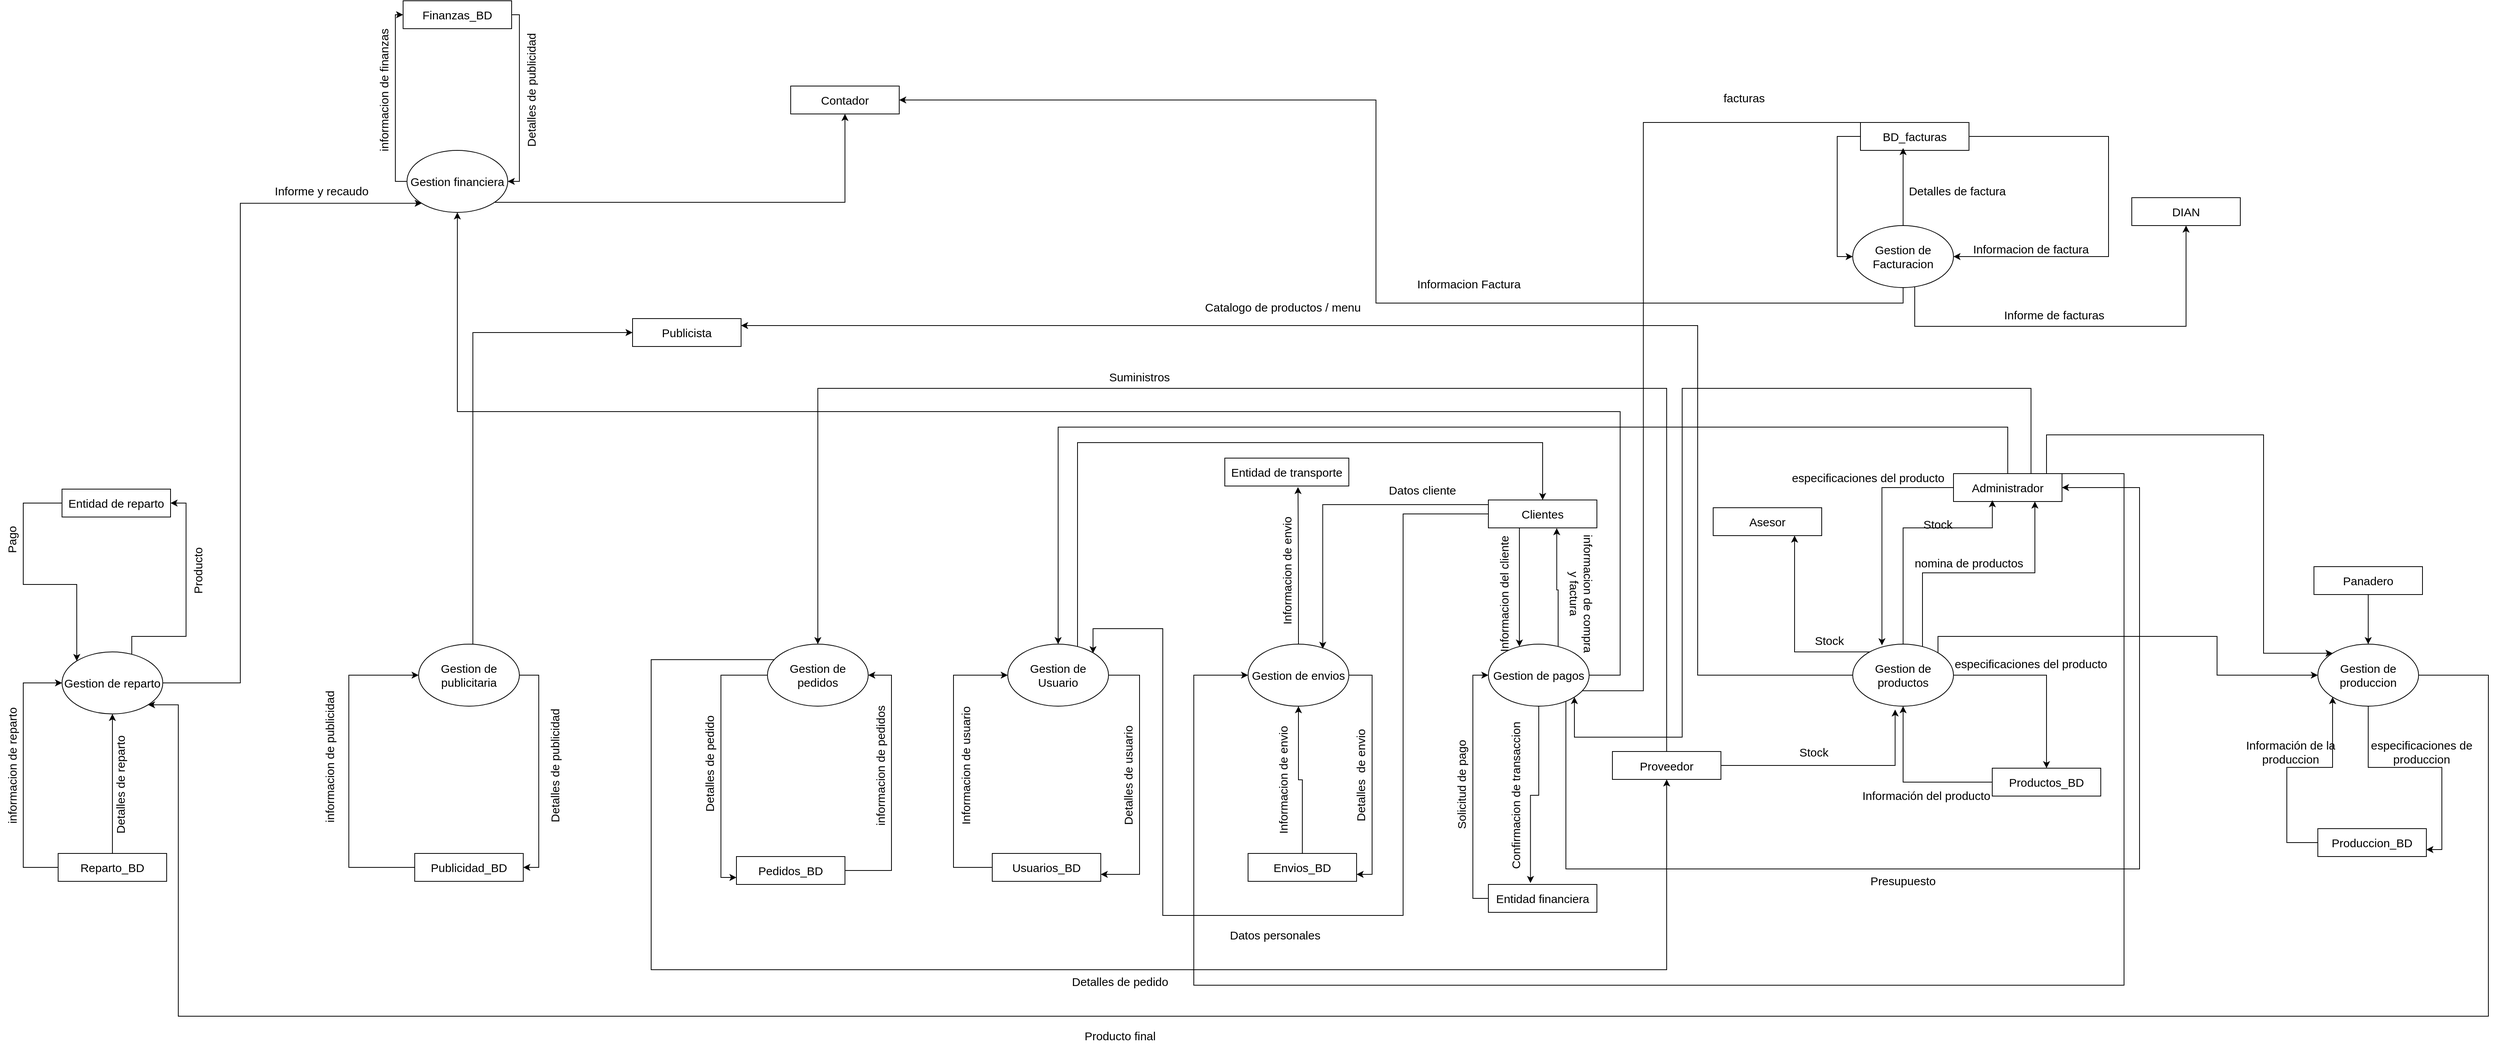 <mxfile version="24.4.1" type="google">
  <diagram name="Página-1" id="GqNG8bvRpleNjWUEFH2j">
    <mxGraphModel grid="1" page="1" gridSize="10" guides="1" tooltips="1" connect="1" arrows="1" fold="1" pageScale="1" pageWidth="1169" pageHeight="827" math="0" shadow="0">
      <root>
        <mxCell id="0" />
        <mxCell id="1" parent="0" />
        <mxCell id="BBpbx7ZApMWa9MbP1vqW-102" style="edgeStyle=orthogonalEdgeStyle;rounded=0;orthogonalLoop=1;jettySize=auto;html=1;entryX=1;entryY=0.5;entryDx=0;entryDy=0;" edge="1" parent="1" source="_Z6yG3H8bu0QkZxEXquu-4" target="BBpbx7ZApMWa9MbP1vqW-78">
          <mxGeometry relative="1" as="geometry">
            <Array as="points">
              <mxPoint x="985" y="-180" />
              <mxPoint x="305" y="-180" />
              <mxPoint x="305" y="-442" />
            </Array>
          </mxGeometry>
        </mxCell>
        <mxCell id="BBpbx7ZApMWa9MbP1vqW-118" style="edgeStyle=orthogonalEdgeStyle;rounded=0;orthogonalLoop=1;jettySize=auto;html=1;entryX=0.5;entryY=1;entryDx=0;entryDy=0;" edge="1" parent="1" source="_Z6yG3H8bu0QkZxEXquu-4" target="BBpbx7ZApMWa9MbP1vqW-117">
          <mxGeometry relative="1" as="geometry">
            <Array as="points">
              <mxPoint x="1000" y="-150" />
              <mxPoint x="1350" y="-150" />
            </Array>
          </mxGeometry>
        </mxCell>
        <mxCell id="_Z6yG3H8bu0QkZxEXquu-4" value="&lt;font style=&quot;font-size: 15px;&quot;&gt;Gestion de Facturacion&lt;/font&gt;" style="ellipse;whiteSpace=wrap;html=1;" vertex="1" parent="1">
          <mxGeometry x="920" y="-280" width="130" height="80" as="geometry" />
        </mxCell>
        <mxCell id="BBpbx7ZApMWa9MbP1vqW-58" style="edgeStyle=orthogonalEdgeStyle;rounded=0;orthogonalLoop=1;jettySize=auto;html=1;entryX=1;entryY=0.75;entryDx=0;entryDy=0;" edge="1" parent="1" source="_Z6yG3H8bu0QkZxEXquu-5" target="BBpbx7ZApMWa9MbP1vqW-55">
          <mxGeometry relative="1" as="geometry">
            <Array as="points">
              <mxPoint x="300" y="300" />
              <mxPoint x="300" y="557" />
            </Array>
          </mxGeometry>
        </mxCell>
        <mxCell id="_Z6yG3H8bu0QkZxEXquu-5" value="Gestion de envios" style="ellipse;whiteSpace=wrap;html=1;fontSize=15;" vertex="1" parent="1">
          <mxGeometry x="140" y="260" width="130" height="80" as="geometry" />
        </mxCell>
        <mxCell id="BBpbx7ZApMWa9MbP1vqW-33" style="edgeStyle=orthogonalEdgeStyle;rounded=0;orthogonalLoop=1;jettySize=auto;html=1;entryX=0.5;entryY=0;entryDx=0;entryDy=0;" edge="1" parent="1">
          <mxGeometry relative="1" as="geometry">
            <mxPoint x="569.92" y="320.077" as="sourcePoint" />
            <mxPoint x="989.92" y="-393" as="targetPoint" />
            <Array as="points">
              <mxPoint x="649.92" y="320" />
              <mxPoint x="649.92" y="-413" />
              <mxPoint x="989.92" y="-413" />
            </Array>
          </mxGeometry>
        </mxCell>
        <mxCell id="BBpbx7ZApMWa9MbP1vqW-104" style="edgeStyle=orthogonalEdgeStyle;rounded=0;orthogonalLoop=1;jettySize=auto;html=1;entryX=0.5;entryY=1;entryDx=0;entryDy=0;" edge="1" parent="1" source="_Z6yG3H8bu0QkZxEXquu-8" target="BBpbx7ZApMWa9MbP1vqW-92">
          <mxGeometry relative="1" as="geometry">
            <Array as="points">
              <mxPoint x="620" y="300" />
              <mxPoint x="620" y="-40" />
              <mxPoint x="-880" y="-40" />
            </Array>
          </mxGeometry>
        </mxCell>
        <mxCell id="BBpbx7ZApMWa9MbP1vqW-122" style="edgeStyle=orthogonalEdgeStyle;rounded=0;orthogonalLoop=1;jettySize=auto;html=1;entryX=1;entryY=0.5;entryDx=0;entryDy=0;" edge="1" parent="1" source="_Z6yG3H8bu0QkZxEXquu-8" target="BBpbx7ZApMWa9MbP1vqW-5">
          <mxGeometry relative="1" as="geometry">
            <Array as="points">
              <mxPoint x="550" y="550" />
              <mxPoint x="1290" y="550" />
              <mxPoint x="1290" y="58" />
            </Array>
          </mxGeometry>
        </mxCell>
        <mxCell id="_Z6yG3H8bu0QkZxEXquu-8" value="&lt;font style=&quot;font-size: 15px;&quot;&gt;Gestion de pagos&lt;/font&gt;" style="ellipse;whiteSpace=wrap;html=1;" vertex="1" parent="1">
          <mxGeometry x="450" y="260" width="130" height="80" as="geometry" />
        </mxCell>
        <mxCell id="_Z6yG3H8bu0QkZxEXquu-14" style="edgeStyle=orthogonalEdgeStyle;rounded=0;orthogonalLoop=1;jettySize=auto;html=1;entryX=0.5;entryY=0;entryDx=0;entryDy=0;" edge="1" parent="1" source="_Z6yG3H8bu0QkZxEXquu-9" target="_Z6yG3H8bu0QkZxEXquu-10">
          <mxGeometry relative="1" as="geometry" />
        </mxCell>
        <mxCell id="BBpbx7ZApMWa9MbP1vqW-9" style="edgeStyle=orthogonalEdgeStyle;rounded=0;orthogonalLoop=1;jettySize=auto;html=1;entryX=0.75;entryY=1;entryDx=0;entryDy=0;" edge="1" parent="1" source="_Z6yG3H8bu0QkZxEXquu-9" target="BBpbx7ZApMWa9MbP1vqW-5">
          <mxGeometry relative="1" as="geometry">
            <Array as="points">
              <mxPoint x="1010" y="168" />
              <mxPoint x="1155" y="168" />
            </Array>
          </mxGeometry>
        </mxCell>
        <mxCell id="BBpbx7ZApMWa9MbP1vqW-17" style="edgeStyle=orthogonalEdgeStyle;rounded=0;orthogonalLoop=1;jettySize=auto;html=1;entryX=0.75;entryY=1;entryDx=0;entryDy=0;" edge="1" parent="1" source="_Z6yG3H8bu0QkZxEXquu-9" target="BBpbx7ZApMWa9MbP1vqW-14">
          <mxGeometry relative="1" as="geometry">
            <Array as="points">
              <mxPoint x="845" y="270" />
            </Array>
          </mxGeometry>
        </mxCell>
        <mxCell id="w3J02CNL7F8KHMIrJ1Rq-1" style="edgeStyle=orthogonalEdgeStyle;rounded=0;orthogonalLoop=1;jettySize=auto;html=1;entryX=0;entryY=0.5;entryDx=0;entryDy=0;" edge="1" parent="1" source="_Z6yG3H8bu0QkZxEXquu-9" target="189UmQm9ztwE7G4q-_N8-1">
          <mxGeometry relative="1" as="geometry">
            <Array as="points">
              <mxPoint x="1030" y="250" />
              <mxPoint x="1390" y="250" />
              <mxPoint x="1390" y="300" />
            </Array>
          </mxGeometry>
        </mxCell>
        <mxCell id="d-bLAa3cScy55k4GUEog-5" style="edgeStyle=orthogonalEdgeStyle;rounded=0;orthogonalLoop=1;jettySize=auto;html=1;entryX=1;entryY=0.25;entryDx=0;entryDy=0;" edge="1" parent="1" source="_Z6yG3H8bu0QkZxEXquu-9" target="BBpbx7ZApMWa9MbP1vqW-88">
          <mxGeometry relative="1" as="geometry">
            <Array as="points">
              <mxPoint x="720" y="300" />
              <mxPoint x="720" y="-151" />
            </Array>
          </mxGeometry>
        </mxCell>
        <mxCell id="_Z6yG3H8bu0QkZxEXquu-9" value="&lt;font style=&quot;font-size: 15px;&quot;&gt;Gestion de productos&lt;/font&gt;" style="ellipse;whiteSpace=wrap;html=1;" vertex="1" parent="1">
          <mxGeometry x="920" y="260" width="130" height="80" as="geometry" />
        </mxCell>
        <mxCell id="BBpbx7ZApMWa9MbP1vqW-1" style="edgeStyle=orthogonalEdgeStyle;rounded=0;orthogonalLoop=1;jettySize=auto;html=1;entryX=0.5;entryY=1;entryDx=0;entryDy=0;" edge="1" parent="1" source="_Z6yG3H8bu0QkZxEXquu-10" target="_Z6yG3H8bu0QkZxEXquu-9">
          <mxGeometry relative="1" as="geometry" />
        </mxCell>
        <mxCell id="_Z6yG3H8bu0QkZxEXquu-10" value="&lt;font style=&quot;font-size: 15px;&quot;&gt;Productos_BD&lt;/font&gt;" style="rounded=0;whiteSpace=wrap;html=1;" vertex="1" parent="1">
          <mxGeometry x="1100" y="420" width="140" height="36" as="geometry" />
        </mxCell>
        <mxCell id="_Z6yG3H8bu0QkZxEXquu-12" value="&lt;font style=&quot;font-size: 15px;&quot;&gt;Información del producto&lt;/font&gt;" style="text;html=1;align=center;verticalAlign=middle;whiteSpace=wrap;rounded=0;" vertex="1" parent="1">
          <mxGeometry x="930" y="440" width="170" height="30" as="geometry" />
        </mxCell>
        <mxCell id="BBpbx7ZApMWa9MbP1vqW-3" value="&lt;font style=&quot;font-size: 15px;&quot;&gt;especificaciones del producto&lt;/font&gt;" style="text;html=1;align=center;verticalAlign=middle;whiteSpace=wrap;rounded=0;" vertex="1" parent="1">
          <mxGeometry x="1050" y="270" width="200" height="30" as="geometry" />
        </mxCell>
        <mxCell id="d-bLAa3cScy55k4GUEog-1" style="edgeStyle=orthogonalEdgeStyle;rounded=0;orthogonalLoop=1;jettySize=auto;html=1;entryX=0;entryY=0.5;entryDx=0;entryDy=0;" edge="1" parent="1" source="BBpbx7ZApMWa9MbP1vqW-5" target="_Z6yG3H8bu0QkZxEXquu-5">
          <mxGeometry relative="1" as="geometry">
            <Array as="points">
              <mxPoint x="1270" y="40" />
              <mxPoint x="1270" y="700" />
              <mxPoint x="70" y="700" />
              <mxPoint x="70" y="300" />
            </Array>
          </mxGeometry>
        </mxCell>
        <mxCell id="d-bLAa3cScy55k4GUEog-7" style="edgeStyle=orthogonalEdgeStyle;rounded=0;orthogonalLoop=1;jettySize=auto;html=1;" edge="1" parent="1" source="BBpbx7ZApMWa9MbP1vqW-5" target="BBpbx7ZApMWa9MbP1vqW-60">
          <mxGeometry relative="1" as="geometry">
            <Array as="points">
              <mxPoint x="1120" y="-20" />
              <mxPoint x="-105" y="-20" />
            </Array>
          </mxGeometry>
        </mxCell>
        <mxCell id="d-bLAa3cScy55k4GUEog-8" style="edgeStyle=orthogonalEdgeStyle;rounded=0;orthogonalLoop=1;jettySize=auto;html=1;entryX=1;entryY=1;entryDx=0;entryDy=0;" edge="1" parent="1" source="BBpbx7ZApMWa9MbP1vqW-5" target="_Z6yG3H8bu0QkZxEXquu-8">
          <mxGeometry relative="1" as="geometry">
            <Array as="points">
              <mxPoint x="1150" y="-70" />
              <mxPoint x="700" y="-70" />
              <mxPoint x="700" y="380" />
              <mxPoint x="561" y="380" />
            </Array>
          </mxGeometry>
        </mxCell>
        <mxCell id="d-bLAa3cScy55k4GUEog-11" style="edgeStyle=orthogonalEdgeStyle;rounded=0;orthogonalLoop=1;jettySize=auto;html=1;entryX=0;entryY=0;entryDx=0;entryDy=0;" edge="1" parent="1" source="BBpbx7ZApMWa9MbP1vqW-5" target="189UmQm9ztwE7G4q-_N8-1">
          <mxGeometry relative="1" as="geometry">
            <Array as="points">
              <mxPoint x="1170" y="-10" />
              <mxPoint x="1450" y="-10" />
              <mxPoint x="1450" y="272" />
            </Array>
          </mxGeometry>
        </mxCell>
        <mxCell id="BBpbx7ZApMWa9MbP1vqW-5" value="&lt;font style=&quot;font-size: 15px;&quot;&gt;Administrador&lt;/font&gt;" style="rounded=0;whiteSpace=wrap;html=1;" vertex="1" parent="1">
          <mxGeometry x="1050" y="40" width="140" height="36" as="geometry" />
        </mxCell>
        <mxCell id="BBpbx7ZApMWa9MbP1vqW-8" style="edgeStyle=orthogonalEdgeStyle;rounded=0;orthogonalLoop=1;jettySize=auto;html=1;entryX=0.358;entryY=0.954;entryDx=0;entryDy=0;entryPerimeter=0;" edge="1" parent="1" source="_Z6yG3H8bu0QkZxEXquu-9" target="BBpbx7ZApMWa9MbP1vqW-5">
          <mxGeometry relative="1" as="geometry">
            <Array as="points">
              <mxPoint x="985" y="110" />
              <mxPoint x="1100" y="110" />
            </Array>
          </mxGeometry>
        </mxCell>
        <mxCell id="BBpbx7ZApMWa9MbP1vqW-10" style="edgeStyle=orthogonalEdgeStyle;rounded=0;orthogonalLoop=1;jettySize=auto;html=1;entryX=0.29;entryY=0.018;entryDx=0;entryDy=0;entryPerimeter=0;" edge="1" parent="1" source="BBpbx7ZApMWa9MbP1vqW-5" target="_Z6yG3H8bu0QkZxEXquu-9">
          <mxGeometry relative="1" as="geometry">
            <Array as="points">
              <mxPoint x="958" y="58" />
            </Array>
          </mxGeometry>
        </mxCell>
        <mxCell id="BBpbx7ZApMWa9MbP1vqW-11" value="&lt;font style=&quot;font-size: 15px;&quot;&gt;especificaciones del producto&lt;/font&gt;" style="text;html=1;align=center;verticalAlign=middle;whiteSpace=wrap;rounded=0;" vertex="1" parent="1">
          <mxGeometry x="840" y="30" width="200" height="30" as="geometry" />
        </mxCell>
        <mxCell id="BBpbx7ZApMWa9MbP1vqW-12" value="&lt;font style=&quot;font-size: 15px;&quot;&gt;nomina de productos&lt;/font&gt;" style="text;html=1;align=center;verticalAlign=middle;whiteSpace=wrap;rounded=0;" vertex="1" parent="1">
          <mxGeometry x="990" y="140" width="160" height="30" as="geometry" />
        </mxCell>
        <mxCell id="BBpbx7ZApMWa9MbP1vqW-13" value="&lt;font style=&quot;font-size: 15px;&quot;&gt;Stock&lt;/font&gt;" style="text;html=1;align=center;verticalAlign=middle;whiteSpace=wrap;rounded=0;" vertex="1" parent="1">
          <mxGeometry x="1000" y="90" width="60" height="30" as="geometry" />
        </mxCell>
        <mxCell id="BBpbx7ZApMWa9MbP1vqW-14" value="&lt;font style=&quot;font-size: 15px;&quot;&gt;Asesor&lt;/font&gt;" style="rounded=0;whiteSpace=wrap;html=1;" vertex="1" parent="1">
          <mxGeometry x="740" y="84" width="140" height="36" as="geometry" />
        </mxCell>
        <mxCell id="BBpbx7ZApMWa9MbP1vqW-18" value="&lt;font style=&quot;font-size: 15px;&quot;&gt;Datos cliente&lt;/font&gt;" style="text;html=1;align=center;verticalAlign=middle;whiteSpace=wrap;rounded=0;" vertex="1" parent="1">
          <mxGeometry x="300" y="46" width="130" height="30" as="geometry" />
        </mxCell>
        <mxCell id="BBpbx7ZApMWa9MbP1vqW-19" value="&lt;font style=&quot;font-size: 15px;&quot;&gt;Stock&lt;/font&gt;" style="text;html=1;align=center;verticalAlign=middle;whiteSpace=wrap;rounded=0;" vertex="1" parent="1">
          <mxGeometry x="860" y="240" width="60" height="30" as="geometry" />
        </mxCell>
        <mxCell id="BBpbx7ZApMWa9MbP1vqW-22" style="edgeStyle=orthogonalEdgeStyle;rounded=0;orthogonalLoop=1;jettySize=auto;html=1;" edge="1" parent="1" source="BBpbx7ZApMWa9MbP1vqW-21" target="_Z6yG3H8bu0QkZxEXquu-8">
          <mxGeometry relative="1" as="geometry">
            <Array as="points">
              <mxPoint x="490" y="190" />
              <mxPoint x="490" y="190" />
            </Array>
          </mxGeometry>
        </mxCell>
        <mxCell id="BBpbx7ZApMWa9MbP1vqW-68" style="edgeStyle=orthogonalEdgeStyle;rounded=0;orthogonalLoop=1;jettySize=auto;html=1;entryX=1;entryY=0;entryDx=0;entryDy=0;" edge="1" parent="1" source="BBpbx7ZApMWa9MbP1vqW-21" target="BBpbx7ZApMWa9MbP1vqW-60">
          <mxGeometry relative="1" as="geometry">
            <Array as="points">
              <mxPoint x="340" y="92" />
              <mxPoint x="340" y="610" />
              <mxPoint x="30" y="610" />
              <mxPoint x="30" y="240" />
              <mxPoint x="-60" y="240" />
            </Array>
          </mxGeometry>
        </mxCell>
        <mxCell id="BBpbx7ZApMWa9MbP1vqW-21" value="&lt;font style=&quot;font-size: 15px;&quot;&gt;Clientes&lt;/font&gt;" style="rounded=0;whiteSpace=wrap;html=1;" vertex="1" parent="1">
          <mxGeometry x="450" y="74" width="140" height="36" as="geometry" />
        </mxCell>
        <mxCell id="BBpbx7ZApMWa9MbP1vqW-23" style="edgeStyle=orthogonalEdgeStyle;rounded=0;orthogonalLoop=1;jettySize=auto;html=1;entryX=0.63;entryY=1.011;entryDx=0;entryDy=0;entryPerimeter=0;" edge="1" parent="1" source="_Z6yG3H8bu0QkZxEXquu-8" target="BBpbx7ZApMWa9MbP1vqW-21">
          <mxGeometry relative="1" as="geometry">
            <Array as="points">
              <mxPoint x="540" y="190" />
              <mxPoint x="538" y="190" />
            </Array>
          </mxGeometry>
        </mxCell>
        <mxCell id="BBpbx7ZApMWa9MbP1vqW-24" value="&lt;font style=&quot;font-size: 15px;&quot;&gt;Informacion del cliente&lt;/font&gt;" style="text;html=1;align=center;verticalAlign=middle;whiteSpace=wrap;rounded=0;rotation=-90;" vertex="1" parent="1">
          <mxGeometry x="390" y="180" width="160" height="30" as="geometry" />
        </mxCell>
        <mxCell id="BBpbx7ZApMWa9MbP1vqW-26" value="&lt;font style=&quot;font-size: 15px;&quot;&gt;informacion de compra y factura&lt;/font&gt;" style="text;html=1;align=center;verticalAlign=middle;whiteSpace=wrap;rounded=0;rotation=90;" vertex="1" parent="1">
          <mxGeometry x="490" y="180" width="160" height="30" as="geometry" />
        </mxCell>
        <mxCell id="BBpbx7ZApMWa9MbP1vqW-31" style="edgeStyle=orthogonalEdgeStyle;rounded=0;orthogonalLoop=1;jettySize=auto;html=1;entryX=1;entryY=0.5;entryDx=0;entryDy=0;" edge="1" parent="1" source="BBpbx7ZApMWa9MbP1vqW-28" target="_Z6yG3H8bu0QkZxEXquu-4">
          <mxGeometry relative="1" as="geometry">
            <Array as="points">
              <mxPoint x="1250" y="-395" />
              <mxPoint x="1250" y="-240" />
            </Array>
          </mxGeometry>
        </mxCell>
        <mxCell id="BBpbx7ZApMWa9MbP1vqW-34" style="edgeStyle=orthogonalEdgeStyle;rounded=0;orthogonalLoop=1;jettySize=auto;html=1;entryX=0;entryY=0.5;entryDx=0;entryDy=0;" edge="1" parent="1" source="BBpbx7ZApMWa9MbP1vqW-28" target="_Z6yG3H8bu0QkZxEXquu-4">
          <mxGeometry relative="1" as="geometry">
            <Array as="points">
              <mxPoint x="900" y="-395" />
              <mxPoint x="900" y="-240" />
            </Array>
          </mxGeometry>
        </mxCell>
        <mxCell id="BBpbx7ZApMWa9MbP1vqW-28" value="&lt;font style=&quot;font-size: 15px;&quot;&gt;BD_facturas&lt;/font&gt;" style="rounded=0;whiteSpace=wrap;html=1;" vertex="1" parent="1">
          <mxGeometry x="930" y="-413" width="140" height="36" as="geometry" />
        </mxCell>
        <mxCell id="BBpbx7ZApMWa9MbP1vqW-29" style="edgeStyle=orthogonalEdgeStyle;rounded=0;orthogonalLoop=1;jettySize=auto;html=1;entryX=0.393;entryY=0.917;entryDx=0;entryDy=0;entryPerimeter=0;" edge="1" parent="1" source="_Z6yG3H8bu0QkZxEXquu-4" target="BBpbx7ZApMWa9MbP1vqW-28">
          <mxGeometry relative="1" as="geometry" />
        </mxCell>
        <mxCell id="BBpbx7ZApMWa9MbP1vqW-35" value="&lt;font style=&quot;font-size: 15px;&quot;&gt;Informacion de factura&lt;/font&gt;" style="text;html=1;align=center;verticalAlign=middle;whiteSpace=wrap;rounded=0;" vertex="1" parent="1">
          <mxGeometry x="1060" y="-265" width="180" height="30" as="geometry" />
        </mxCell>
        <mxCell id="BBpbx7ZApMWa9MbP1vqW-38" value="&lt;font style=&quot;font-size: 15px;&quot;&gt;facturas&lt;/font&gt;" style="text;html=1;align=center;verticalAlign=middle;whiteSpace=wrap;rounded=0;" vertex="1" parent="1">
          <mxGeometry x="750" y="-460" width="60" height="30" as="geometry" />
        </mxCell>
        <mxCell id="BBpbx7ZApMWa9MbP1vqW-39" value="Detalles de factura" style="text;html=1;align=center;verticalAlign=middle;whiteSpace=wrap;rounded=0;fontSize=15;" vertex="1" parent="1">
          <mxGeometry x="990" y="-340" width="130" height="30" as="geometry" />
        </mxCell>
        <mxCell id="BBpbx7ZApMWa9MbP1vqW-42" style="edgeStyle=orthogonalEdgeStyle;rounded=0;orthogonalLoop=1;jettySize=auto;html=1;entryX=0.741;entryY=0.075;entryDx=0;entryDy=0;entryPerimeter=0;" edge="1" parent="1" source="BBpbx7ZApMWa9MbP1vqW-21" target="_Z6yG3H8bu0QkZxEXquu-5">
          <mxGeometry relative="1" as="geometry">
            <Array as="points">
              <mxPoint x="236" y="80" />
            </Array>
          </mxGeometry>
        </mxCell>
        <mxCell id="sTW-Xxcg04yCGwp3h1hg-3" style="edgeStyle=orthogonalEdgeStyle;rounded=0;orthogonalLoop=1;jettySize=auto;html=1;entryX=0.5;entryY=0;entryDx=0;entryDy=0;" edge="1" parent="1" source="BBpbx7ZApMWa9MbP1vqW-43" target="BBpbx7ZApMWa9MbP1vqW-70">
          <mxGeometry relative="1" as="geometry">
            <Array as="points">
              <mxPoint x="680" y="-70" />
              <mxPoint x="-415" y="-70" />
            </Array>
          </mxGeometry>
        </mxCell>
        <mxCell id="BBpbx7ZApMWa9MbP1vqW-43" value="&lt;font style=&quot;font-size: 15px;&quot;&gt;Proveedor&lt;/font&gt;" style="rounded=0;whiteSpace=wrap;html=1;" vertex="1" parent="1">
          <mxGeometry x="610" y="398.5" width="140" height="36" as="geometry" />
        </mxCell>
        <mxCell id="BBpbx7ZApMWa9MbP1vqW-132" style="edgeStyle=orthogonalEdgeStyle;rounded=0;orthogonalLoop=1;jettySize=auto;html=1;entryX=0;entryY=0;entryDx=0;entryDy=0;" edge="1" parent="1" source="BBpbx7ZApMWa9MbP1vqW-44" target="BBpbx7ZApMWa9MbP1vqW-125">
          <mxGeometry relative="1" as="geometry">
            <Array as="points">
              <mxPoint x="-1440" y="78" />
              <mxPoint x="-1440" y="183" />
              <mxPoint x="-1371" y="183" />
            </Array>
          </mxGeometry>
        </mxCell>
        <mxCell id="BBpbx7ZApMWa9MbP1vqW-44" value="&lt;font style=&quot;font-size: 15px;&quot;&gt;Entidad de reparto&lt;/font&gt;" style="rounded=0;whiteSpace=wrap;html=1;" vertex="1" parent="1">
          <mxGeometry x="-1390" y="60" width="140" height="36" as="geometry" />
        </mxCell>
        <mxCell id="BBpbx7ZApMWa9MbP1vqW-46" value="&lt;font style=&quot;font-size: 15px;&quot;&gt;Entidad de transporte&lt;/font&gt;" style="rounded=0;whiteSpace=wrap;html=1;" vertex="1" parent="1">
          <mxGeometry x="110" y="20" width="160" height="36" as="geometry" />
        </mxCell>
        <mxCell id="BBpbx7ZApMWa9MbP1vqW-49" style="edgeStyle=orthogonalEdgeStyle;rounded=0;orthogonalLoop=1;jettySize=auto;html=1;entryX=0.59;entryY=1.036;entryDx=0;entryDy=0;entryPerimeter=0;" edge="1" parent="1" source="_Z6yG3H8bu0QkZxEXquu-5" target="BBpbx7ZApMWa9MbP1vqW-46">
          <mxGeometry relative="1" as="geometry" />
        </mxCell>
        <mxCell id="BBpbx7ZApMWa9MbP1vqW-50" value="&lt;font style=&quot;font-size: 15px;&quot;&gt;Informacion de envio&lt;/font&gt;" style="text;html=1;align=center;verticalAlign=middle;whiteSpace=wrap;rounded=0;rotation=-90;" vertex="1" parent="1">
          <mxGeometry x="95" y="150" width="190" height="30" as="geometry" />
        </mxCell>
        <mxCell id="BBpbx7ZApMWa9MbP1vqW-53" style="edgeStyle=orthogonalEdgeStyle;rounded=0;orthogonalLoop=1;jettySize=auto;html=1;entryX=0.421;entryY=1.054;entryDx=0;entryDy=0;entryPerimeter=0;" edge="1" parent="1" source="BBpbx7ZApMWa9MbP1vqW-43" target="_Z6yG3H8bu0QkZxEXquu-9">
          <mxGeometry relative="1" as="geometry" />
        </mxCell>
        <mxCell id="BBpbx7ZApMWa9MbP1vqW-54" value="&lt;font style=&quot;font-size: 15px;&quot;&gt;Stock&lt;/font&gt;" style="text;html=1;align=center;verticalAlign=middle;whiteSpace=wrap;rounded=0;" vertex="1" parent="1">
          <mxGeometry x="840" y="383.5" width="60" height="30" as="geometry" />
        </mxCell>
        <mxCell id="BBpbx7ZApMWa9MbP1vqW-56" style="edgeStyle=orthogonalEdgeStyle;rounded=0;orthogonalLoop=1;jettySize=auto;html=1;entryX=0.5;entryY=1;entryDx=0;entryDy=0;" edge="1" parent="1" source="BBpbx7ZApMWa9MbP1vqW-55" target="_Z6yG3H8bu0QkZxEXquu-5">
          <mxGeometry relative="1" as="geometry" />
        </mxCell>
        <mxCell id="BBpbx7ZApMWa9MbP1vqW-55" value="&lt;font style=&quot;font-size: 15px;&quot;&gt;Envios_BD&lt;/font&gt;" style="rounded=0;whiteSpace=wrap;html=1;" vertex="1" parent="1">
          <mxGeometry x="140" y="530" width="140" height="36" as="geometry" />
        </mxCell>
        <mxCell id="BBpbx7ZApMWa9MbP1vqW-57" value="&lt;font style=&quot;font-size: 15px;&quot;&gt;Informacion de envio&lt;/font&gt;" style="text;html=1;align=center;verticalAlign=middle;whiteSpace=wrap;rounded=0;rotation=-90;" vertex="1" parent="1">
          <mxGeometry x="90" y="420" width="190" height="30" as="geometry" />
        </mxCell>
        <mxCell id="BBpbx7ZApMWa9MbP1vqW-59" value="&lt;font style=&quot;font-size: 15px;&quot;&gt;Detalles&amp;nbsp; de envio&lt;/font&gt;" style="text;html=1;align=center;verticalAlign=middle;whiteSpace=wrap;rounded=0;rotation=-90;" vertex="1" parent="1">
          <mxGeometry x="190" y="414" width="190" height="30" as="geometry" />
        </mxCell>
        <mxCell id="BBpbx7ZApMWa9MbP1vqW-62" style="edgeStyle=orthogonalEdgeStyle;rounded=0;orthogonalLoop=1;jettySize=auto;html=1;entryX=0.5;entryY=0;entryDx=0;entryDy=0;" edge="1" parent="1" source="BBpbx7ZApMWa9MbP1vqW-60" target="BBpbx7ZApMWa9MbP1vqW-21">
          <mxGeometry relative="1" as="geometry">
            <Array as="points">
              <mxPoint x="-80" />
              <mxPoint x="520" />
            </Array>
          </mxGeometry>
        </mxCell>
        <mxCell id="BBpbx7ZApMWa9MbP1vqW-64" style="edgeStyle=orthogonalEdgeStyle;rounded=0;orthogonalLoop=1;jettySize=auto;html=1;entryX=1;entryY=0.75;entryDx=0;entryDy=0;" edge="1" parent="1" source="BBpbx7ZApMWa9MbP1vqW-60" target="BBpbx7ZApMWa9MbP1vqW-63">
          <mxGeometry relative="1" as="geometry">
            <Array as="points">
              <mxPoint y="300" />
              <mxPoint y="557" />
            </Array>
          </mxGeometry>
        </mxCell>
        <mxCell id="BBpbx7ZApMWa9MbP1vqW-60" value="Gestion de Usuario" style="ellipse;whiteSpace=wrap;html=1;fontSize=15;" vertex="1" parent="1">
          <mxGeometry x="-170" y="260" width="130" height="80" as="geometry" />
        </mxCell>
        <mxCell id="BBpbx7ZApMWa9MbP1vqW-65" style="edgeStyle=orthogonalEdgeStyle;rounded=0;orthogonalLoop=1;jettySize=auto;html=1;entryX=0;entryY=0.5;entryDx=0;entryDy=0;" edge="1" parent="1" source="BBpbx7ZApMWa9MbP1vqW-63" target="BBpbx7ZApMWa9MbP1vqW-60">
          <mxGeometry relative="1" as="geometry">
            <Array as="points">
              <mxPoint x="-240" y="548" />
              <mxPoint x="-240" y="300" />
            </Array>
          </mxGeometry>
        </mxCell>
        <mxCell id="BBpbx7ZApMWa9MbP1vqW-63" value="&lt;font style=&quot;font-size: 15px;&quot;&gt;Usuarios_BD&lt;/font&gt;" style="rounded=0;whiteSpace=wrap;html=1;" vertex="1" parent="1">
          <mxGeometry x="-190" y="530" width="140" height="36" as="geometry" />
        </mxCell>
        <mxCell id="BBpbx7ZApMWa9MbP1vqW-66" value="&lt;span style=&quot;font-size: 15px;&quot;&gt;Detalles de usuario&lt;/span&gt;" style="text;html=1;align=center;verticalAlign=middle;whiteSpace=wrap;rounded=0;rotation=-90;" vertex="1" parent="1">
          <mxGeometry x="-110" y="414" width="190" height="30" as="geometry" />
        </mxCell>
        <mxCell id="BBpbx7ZApMWa9MbP1vqW-67" value="&lt;span style=&quot;font-size: 15px;&quot;&gt;Informacion de usuario&lt;/span&gt;" style="text;html=1;align=center;verticalAlign=middle;whiteSpace=wrap;rounded=0;rotation=-90;" vertex="1" parent="1">
          <mxGeometry x="-320" y="401.5" width="190" height="30" as="geometry" />
        </mxCell>
        <mxCell id="BBpbx7ZApMWa9MbP1vqW-69" value="&lt;font style=&quot;font-size: 15px;&quot;&gt;Datos personales&lt;/font&gt;" style="text;html=1;align=center;verticalAlign=middle;whiteSpace=wrap;rounded=0;" vertex="1" parent="1">
          <mxGeometry x="110" y="620" width="130" height="30" as="geometry" />
        </mxCell>
        <mxCell id="BBpbx7ZApMWa9MbP1vqW-75" style="edgeStyle=orthogonalEdgeStyle;rounded=0;orthogonalLoop=1;jettySize=auto;html=1;entryX=0;entryY=0.75;entryDx=0;entryDy=0;" edge="1" parent="1" source="BBpbx7ZApMWa9MbP1vqW-70" target="BBpbx7ZApMWa9MbP1vqW-71">
          <mxGeometry relative="1" as="geometry">
            <Array as="points">
              <mxPoint x="-540" y="300" />
              <mxPoint x="-540" y="561" />
            </Array>
          </mxGeometry>
        </mxCell>
        <mxCell id="sTW-Xxcg04yCGwp3h1hg-1" style="edgeStyle=orthogonalEdgeStyle;rounded=0;orthogonalLoop=1;jettySize=auto;html=1;entryX=0.5;entryY=1;entryDx=0;entryDy=0;" edge="1" parent="1" source="BBpbx7ZApMWa9MbP1vqW-70" target="BBpbx7ZApMWa9MbP1vqW-43">
          <mxGeometry relative="1" as="geometry">
            <Array as="points">
              <mxPoint x="-630" y="280" />
              <mxPoint x="-630" y="680" />
              <mxPoint x="680" y="680" />
            </Array>
          </mxGeometry>
        </mxCell>
        <mxCell id="BBpbx7ZApMWa9MbP1vqW-70" value="Gestion de pedidos" style="ellipse;whiteSpace=wrap;html=1;fontSize=15;" vertex="1" parent="1">
          <mxGeometry x="-480" y="260" width="130" height="80" as="geometry" />
        </mxCell>
        <mxCell id="BBpbx7ZApMWa9MbP1vqW-73" style="edgeStyle=orthogonalEdgeStyle;rounded=0;orthogonalLoop=1;jettySize=auto;html=1;entryX=1;entryY=0.5;entryDx=0;entryDy=0;" edge="1" parent="1" source="BBpbx7ZApMWa9MbP1vqW-71" target="BBpbx7ZApMWa9MbP1vqW-70">
          <mxGeometry relative="1" as="geometry">
            <Array as="points">
              <mxPoint x="-320" y="552" />
              <mxPoint x="-320" y="300" />
            </Array>
          </mxGeometry>
        </mxCell>
        <mxCell id="BBpbx7ZApMWa9MbP1vqW-71" value="&lt;font style=&quot;font-size: 15px;&quot;&gt;Pedidos_BD&lt;/font&gt;" style="rounded=0;whiteSpace=wrap;html=1;" vertex="1" parent="1">
          <mxGeometry x="-520" y="534" width="140" height="36" as="geometry" />
        </mxCell>
        <mxCell id="BBpbx7ZApMWa9MbP1vqW-76" value="&lt;span style=&quot;font-size: 15px;&quot;&gt;Detalles de pedido&lt;/span&gt;" style="text;html=1;align=center;verticalAlign=middle;whiteSpace=wrap;rounded=0;rotation=-90;" vertex="1" parent="1">
          <mxGeometry x="-650" y="399" width="190" height="30" as="geometry" />
        </mxCell>
        <mxCell id="BBpbx7ZApMWa9MbP1vqW-77" value="&lt;span style=&quot;font-size: 15px;&quot;&gt;informacion de pedidos&lt;/span&gt;" style="text;html=1;align=center;verticalAlign=middle;whiteSpace=wrap;rounded=0;rotation=-90;" vertex="1" parent="1">
          <mxGeometry x="-430" y="401.5" width="190" height="30" as="geometry" />
        </mxCell>
        <mxCell id="BBpbx7ZApMWa9MbP1vqW-78" value="&lt;font style=&quot;font-size: 15px;&quot;&gt;Contador&lt;/font&gt;" style="rounded=0;whiteSpace=wrap;html=1;" vertex="1" parent="1">
          <mxGeometry x="-450" y="-460" width="140" height="36" as="geometry" />
        </mxCell>
        <mxCell id="BBpbx7ZApMWa9MbP1vqW-80" value="&lt;font style=&quot;font-size: 15px;&quot;&gt;Detalles de pedido&lt;/font&gt;" style="text;html=1;align=center;verticalAlign=middle;whiteSpace=wrap;rounded=0;" vertex="1" parent="1">
          <mxGeometry x="-90" y="680" width="130" height="30" as="geometry" />
        </mxCell>
        <mxCell id="BBpbx7ZApMWa9MbP1vqW-85" style="edgeStyle=orthogonalEdgeStyle;rounded=0;orthogonalLoop=1;jettySize=auto;html=1;entryX=1;entryY=0.5;entryDx=0;entryDy=0;" edge="1" parent="1" source="BBpbx7ZApMWa9MbP1vqW-81" target="BBpbx7ZApMWa9MbP1vqW-82">
          <mxGeometry relative="1" as="geometry">
            <Array as="points">
              <mxPoint x="-775" y="300" />
              <mxPoint x="-775" y="548" />
            </Array>
          </mxGeometry>
        </mxCell>
        <mxCell id="d-bLAa3cScy55k4GUEog-6" style="edgeStyle=orthogonalEdgeStyle;rounded=0;orthogonalLoop=1;jettySize=auto;html=1;entryX=0;entryY=0.5;entryDx=0;entryDy=0;" edge="1" parent="1" source="BBpbx7ZApMWa9MbP1vqW-81" target="BBpbx7ZApMWa9MbP1vqW-88">
          <mxGeometry relative="1" as="geometry">
            <Array as="points">
              <mxPoint x="-860" y="-142" />
            </Array>
          </mxGeometry>
        </mxCell>
        <mxCell id="BBpbx7ZApMWa9MbP1vqW-81" value="Gestion de publicitaria" style="ellipse;whiteSpace=wrap;html=1;fontSize=15;" vertex="1" parent="1">
          <mxGeometry x="-930" y="260" width="130" height="80" as="geometry" />
        </mxCell>
        <mxCell id="BBpbx7ZApMWa9MbP1vqW-83" style="edgeStyle=orthogonalEdgeStyle;rounded=0;orthogonalLoop=1;jettySize=auto;html=1;entryX=0;entryY=0.5;entryDx=0;entryDy=0;" edge="1" parent="1" source="BBpbx7ZApMWa9MbP1vqW-82" target="BBpbx7ZApMWa9MbP1vqW-81">
          <mxGeometry relative="1" as="geometry">
            <Array as="points">
              <mxPoint x="-1020" y="548" />
              <mxPoint x="-1020" y="300" />
            </Array>
          </mxGeometry>
        </mxCell>
        <mxCell id="BBpbx7ZApMWa9MbP1vqW-82" value="&lt;span style=&quot;font-size: 15px;&quot;&gt;Publicidad_BD&lt;/span&gt;" style="rounded=0;whiteSpace=wrap;html=1;" vertex="1" parent="1">
          <mxGeometry x="-935" y="530" width="140" height="36" as="geometry" />
        </mxCell>
        <mxCell id="BBpbx7ZApMWa9MbP1vqW-86" value="&lt;span style=&quot;font-size: 15px;&quot;&gt;Detalles de publicidad&lt;/span&gt;" style="text;html=1;align=center;verticalAlign=middle;whiteSpace=wrap;rounded=0;rotation=-90;" vertex="1" parent="1">
          <mxGeometry x="-850" y="401.5" width="190" height="30" as="geometry" />
        </mxCell>
        <mxCell id="BBpbx7ZApMWa9MbP1vqW-87" value="&lt;span style=&quot;font-size: 15px;&quot;&gt;informacion de publicidad&lt;/span&gt;" style="text;html=1;align=center;verticalAlign=middle;whiteSpace=wrap;rounded=0;rotation=-90;" vertex="1" parent="1">
          <mxGeometry x="-1140" y="390" width="190" height="30" as="geometry" />
        </mxCell>
        <mxCell id="BBpbx7ZApMWa9MbP1vqW-88" value="&lt;font style=&quot;font-size: 15px;&quot;&gt;Publicista&lt;/font&gt;" style="rounded=0;whiteSpace=wrap;html=1;" vertex="1" parent="1">
          <mxGeometry x="-654" y="-160" width="140" height="36" as="geometry" />
        </mxCell>
        <mxCell id="BBpbx7ZApMWa9MbP1vqW-91" value="&lt;font style=&quot;font-size: 15px;&quot;&gt;Catalogo de productos / menu&lt;/font&gt;" style="text;html=1;align=center;verticalAlign=middle;whiteSpace=wrap;rounded=0;" vertex="1" parent="1">
          <mxGeometry x="80" y="-190" width="210" height="30" as="geometry" />
        </mxCell>
        <mxCell id="BBpbx7ZApMWa9MbP1vqW-94" style="edgeStyle=orthogonalEdgeStyle;rounded=0;orthogonalLoop=1;jettySize=auto;html=1;entryX=0;entryY=0.5;entryDx=0;entryDy=0;" edge="1" parent="1" source="BBpbx7ZApMWa9MbP1vqW-92" target="BBpbx7ZApMWa9MbP1vqW-93">
          <mxGeometry relative="1" as="geometry">
            <Array as="points">
              <mxPoint x="-960" y="-337" />
              <mxPoint x="-960" y="-552" />
            </Array>
          </mxGeometry>
        </mxCell>
        <mxCell id="BBpbx7ZApMWa9MbP1vqW-105" style="edgeStyle=orthogonalEdgeStyle;rounded=0;orthogonalLoop=1;jettySize=auto;html=1;entryX=0.5;entryY=1;entryDx=0;entryDy=0;" edge="1" parent="1" source="BBpbx7ZApMWa9MbP1vqW-92" target="BBpbx7ZApMWa9MbP1vqW-78">
          <mxGeometry relative="1" as="geometry">
            <Array as="points">
              <mxPoint x="-380" y="-310" />
            </Array>
          </mxGeometry>
        </mxCell>
        <mxCell id="BBpbx7ZApMWa9MbP1vqW-92" value="Gestion financiera" style="ellipse;whiteSpace=wrap;html=1;fontSize=15;" vertex="1" parent="1">
          <mxGeometry x="-945" y="-377" width="130" height="80" as="geometry" />
        </mxCell>
        <mxCell id="BBpbx7ZApMWa9MbP1vqW-95" style="edgeStyle=orthogonalEdgeStyle;rounded=0;orthogonalLoop=1;jettySize=auto;html=1;entryX=1;entryY=0.5;entryDx=0;entryDy=0;" edge="1" parent="1" source="BBpbx7ZApMWa9MbP1vqW-93" target="BBpbx7ZApMWa9MbP1vqW-92">
          <mxGeometry relative="1" as="geometry">
            <Array as="points">
              <mxPoint x="-800" y="-552" />
              <mxPoint x="-800" y="-337" />
            </Array>
          </mxGeometry>
        </mxCell>
        <mxCell id="BBpbx7ZApMWa9MbP1vqW-93" value="&lt;span style=&quot;font-size: 15px;&quot;&gt;Finanzas_BD&lt;/span&gt;" style="rounded=0;whiteSpace=wrap;html=1;" vertex="1" parent="1">
          <mxGeometry x="-950" y="-570" width="140" height="36" as="geometry" />
        </mxCell>
        <mxCell id="BBpbx7ZApMWa9MbP1vqW-96" value="&lt;span style=&quot;font-size: 15px;&quot;&gt;informacion de finanzas&lt;/span&gt;" style="text;html=1;align=center;verticalAlign=middle;whiteSpace=wrap;rounded=0;rotation=-90;" vertex="1" parent="1">
          <mxGeometry x="-1070" y="-470" width="190" height="30" as="geometry" />
        </mxCell>
        <mxCell id="BBpbx7ZApMWa9MbP1vqW-97" value="&lt;span style=&quot;font-size: 15px;&quot;&gt;Detalles de publicidad&lt;/span&gt;" style="text;html=1;align=center;verticalAlign=middle;whiteSpace=wrap;rounded=0;rotation=-90;" vertex="1" parent="1">
          <mxGeometry x="-880" y="-470" width="190" height="30" as="geometry" />
        </mxCell>
        <mxCell id="BBpbx7ZApMWa9MbP1vqW-99" value="&lt;span style=&quot;font-size: 15px;&quot;&gt;informacion de reparto&lt;/span&gt;" style="text;html=1;align=center;verticalAlign=middle;whiteSpace=wrap;rounded=0;rotation=-90;" vertex="1" parent="1">
          <mxGeometry x="-1550" y="401.5" width="190" height="30" as="geometry" />
        </mxCell>
        <mxCell id="BBpbx7ZApMWa9MbP1vqW-106" value="&lt;font style=&quot;font-size: 15px;&quot;&gt;Informacion Factura&lt;/font&gt;" style="text;html=1;align=center;verticalAlign=middle;whiteSpace=wrap;rounded=0;" vertex="1" parent="1">
          <mxGeometry x="320" y="-220" width="210" height="30" as="geometry" />
        </mxCell>
        <mxCell id="BBpbx7ZApMWa9MbP1vqW-111" style="edgeStyle=orthogonalEdgeStyle;rounded=0;orthogonalLoop=1;jettySize=auto;html=1;entryX=0;entryY=0.5;entryDx=0;entryDy=0;" edge="1" parent="1" source="BBpbx7ZApMWa9MbP1vqW-110" target="_Z6yG3H8bu0QkZxEXquu-8">
          <mxGeometry relative="1" as="geometry">
            <Array as="points">
              <mxPoint x="430" y="588" />
              <mxPoint x="430" y="300" />
            </Array>
          </mxGeometry>
        </mxCell>
        <mxCell id="BBpbx7ZApMWa9MbP1vqW-110" value="&lt;font style=&quot;font-size: 15px;&quot;&gt;Entidad financiera&lt;/font&gt;" style="rounded=0;whiteSpace=wrap;html=1;" vertex="1" parent="1">
          <mxGeometry x="450" y="570" width="140" height="36" as="geometry" />
        </mxCell>
        <mxCell id="BBpbx7ZApMWa9MbP1vqW-113" value="&lt;font style=&quot;font-size: 15px;&quot;&gt;Solicitud de pago&lt;/font&gt;" style="text;html=1;align=center;verticalAlign=middle;whiteSpace=wrap;rounded=0;rotation=-90;" vertex="1" parent="1">
          <mxGeometry x="320" y="426" width="190" height="30" as="geometry" />
        </mxCell>
        <mxCell id="BBpbx7ZApMWa9MbP1vqW-114" value="&lt;font style=&quot;font-size: 15px;&quot;&gt;Confirmacion de transaccion&lt;/font&gt;" style="text;html=1;align=center;verticalAlign=middle;whiteSpace=wrap;rounded=0;rotation=-90;" vertex="1" parent="1">
          <mxGeometry x="380" y="440" width="210" height="30" as="geometry" />
        </mxCell>
        <mxCell id="BBpbx7ZApMWa9MbP1vqW-117" value="&lt;font style=&quot;font-size: 15px;&quot;&gt;DIAN&lt;/font&gt;" style="rounded=0;whiteSpace=wrap;html=1;" vertex="1" parent="1">
          <mxGeometry x="1280" y="-316" width="140" height="36" as="geometry" />
        </mxCell>
        <mxCell id="BBpbx7ZApMWa9MbP1vqW-119" value="&lt;span style=&quot;font-size: 15px;&quot;&gt;Informe de facturas&lt;/span&gt;" style="text;html=1;align=center;verticalAlign=middle;whiteSpace=wrap;rounded=0;" vertex="1" parent="1">
          <mxGeometry x="1090" y="-180" width="180" height="30" as="geometry" />
        </mxCell>
        <mxCell id="BBpbx7ZApMWa9MbP1vqW-121" style="edgeStyle=orthogonalEdgeStyle;rounded=0;orthogonalLoop=1;jettySize=auto;html=1;entryX=0.388;entryY=-0.053;entryDx=0;entryDy=0;entryPerimeter=0;" edge="1" parent="1" source="_Z6yG3H8bu0QkZxEXquu-8" target="BBpbx7ZApMWa9MbP1vqW-110">
          <mxGeometry relative="1" as="geometry" />
        </mxCell>
        <mxCell id="BBpbx7ZApMWa9MbP1vqW-124" value="&lt;font style=&quot;font-size: 15px;&quot;&gt;Presupuesto&lt;/font&gt;" style="text;html=1;align=center;verticalAlign=middle;whiteSpace=wrap;rounded=0;" vertex="1" parent="1">
          <mxGeometry x="900" y="550" width="170" height="30" as="geometry" />
        </mxCell>
        <mxCell id="BBpbx7ZApMWa9MbP1vqW-131" style="edgeStyle=orthogonalEdgeStyle;rounded=0;orthogonalLoop=1;jettySize=auto;html=1;entryX=1;entryY=0.5;entryDx=0;entryDy=0;" edge="1" parent="1" source="BBpbx7ZApMWa9MbP1vqW-125" target="BBpbx7ZApMWa9MbP1vqW-44">
          <mxGeometry relative="1" as="geometry">
            <Array as="points">
              <mxPoint x="-1300" y="250" />
              <mxPoint x="-1230" y="250" />
              <mxPoint x="-1230" y="78" />
            </Array>
          </mxGeometry>
        </mxCell>
        <mxCell id="BBpbx7ZApMWa9MbP1vqW-137" style="edgeStyle=orthogonalEdgeStyle;rounded=0;orthogonalLoop=1;jettySize=auto;html=1;entryX=0;entryY=1;entryDx=0;entryDy=0;" edge="1" parent="1" source="BBpbx7ZApMWa9MbP1vqW-125" target="BBpbx7ZApMWa9MbP1vqW-92">
          <mxGeometry relative="1" as="geometry">
            <Array as="points">
              <mxPoint x="-1160" y="310" />
              <mxPoint x="-1160" y="-308" />
            </Array>
          </mxGeometry>
        </mxCell>
        <mxCell id="BBpbx7ZApMWa9MbP1vqW-125" value="Gestion de reparto" style="ellipse;whiteSpace=wrap;html=1;fontSize=15;" vertex="1" parent="1">
          <mxGeometry x="-1390" y="270" width="130" height="80" as="geometry" />
        </mxCell>
        <mxCell id="BBpbx7ZApMWa9MbP1vqW-127" style="edgeStyle=orthogonalEdgeStyle;rounded=0;orthogonalLoop=1;jettySize=auto;html=1;entryX=0;entryY=0.5;entryDx=0;entryDy=0;" edge="1" parent="1" source="BBpbx7ZApMWa9MbP1vqW-126" target="BBpbx7ZApMWa9MbP1vqW-125">
          <mxGeometry relative="1" as="geometry">
            <Array as="points">
              <mxPoint x="-1440" y="548" />
              <mxPoint x="-1440" y="310" />
            </Array>
          </mxGeometry>
        </mxCell>
        <mxCell id="BBpbx7ZApMWa9MbP1vqW-128" style="edgeStyle=orthogonalEdgeStyle;rounded=0;orthogonalLoop=1;jettySize=auto;html=1;entryX=0.5;entryY=1;entryDx=0;entryDy=0;" edge="1" parent="1" source="BBpbx7ZApMWa9MbP1vqW-126" target="BBpbx7ZApMWa9MbP1vqW-125">
          <mxGeometry relative="1" as="geometry" />
        </mxCell>
        <mxCell id="BBpbx7ZApMWa9MbP1vqW-126" value="&lt;span style=&quot;font-size: 15px;&quot;&gt;Reparto_BD&lt;/span&gt;" style="rounded=0;whiteSpace=wrap;html=1;" vertex="1" parent="1">
          <mxGeometry x="-1395" y="530" width="140" height="36" as="geometry" />
        </mxCell>
        <mxCell id="BBpbx7ZApMWa9MbP1vqW-130" value="&lt;span style=&quot;font-size: 15px;&quot;&gt;Detalles de reparto&lt;/span&gt;" style="text;html=1;align=center;verticalAlign=middle;whiteSpace=wrap;rounded=0;rotation=-90;" vertex="1" parent="1">
          <mxGeometry x="-1410" y="426" width="190" height="30" as="geometry" />
        </mxCell>
        <mxCell id="BBpbx7ZApMWa9MbP1vqW-133" value="&lt;span style=&quot;font-size: 15px;&quot;&gt;Pago&lt;/span&gt;" style="text;html=1;align=center;verticalAlign=middle;whiteSpace=wrap;rounded=0;rotation=-90;" vertex="1" parent="1">
          <mxGeometry x="-1550" y="110" width="190" height="30" as="geometry" />
        </mxCell>
        <mxCell id="BBpbx7ZApMWa9MbP1vqW-135" value="&lt;span style=&quot;font-size: 15px;&quot;&gt;Producto&lt;/span&gt;" style="text;html=1;align=center;verticalAlign=middle;whiteSpace=wrap;rounded=0;rotation=-90;" vertex="1" parent="1">
          <mxGeometry x="-1310" y="150" width="190" height="30" as="geometry" />
        </mxCell>
        <mxCell id="BBpbx7ZApMWa9MbP1vqW-138" value="&lt;font style=&quot;font-size: 15px;&quot;&gt;Informe y recaudo&lt;/font&gt;" style="text;html=1;align=center;verticalAlign=middle;whiteSpace=wrap;rounded=0;" vertex="1" parent="1">
          <mxGeometry x="-1120" y="-340" width="130" height="30" as="geometry" />
        </mxCell>
        <mxCell id="w3J02CNL7F8KHMIrJ1Rq-4" style="edgeStyle=orthogonalEdgeStyle;rounded=0;orthogonalLoop=1;jettySize=auto;html=1;entryX=1;entryY=0.75;entryDx=0;entryDy=0;" edge="1" parent="1" source="189UmQm9ztwE7G4q-_N8-1" target="w3J02CNL7F8KHMIrJ1Rq-2">
          <mxGeometry relative="1" as="geometry" />
        </mxCell>
        <mxCell id="w3J02CNL7F8KHMIrJ1Rq-7" style="edgeStyle=orthogonalEdgeStyle;rounded=0;orthogonalLoop=1;jettySize=auto;html=1;entryX=1;entryY=1;entryDx=0;entryDy=0;" edge="1" parent="1" source="189UmQm9ztwE7G4q-_N8-1" target="BBpbx7ZApMWa9MbP1vqW-125">
          <mxGeometry relative="1" as="geometry">
            <Array as="points">
              <mxPoint x="1740" y="300" />
              <mxPoint x="1740" y="740" />
              <mxPoint x="-1240" y="740" />
              <mxPoint x="-1240" y="339" />
            </Array>
          </mxGeometry>
        </mxCell>
        <mxCell id="189UmQm9ztwE7G4q-_N8-1" value="&lt;font style=&quot;font-size: 15px;&quot;&gt;Gestion de produccion&lt;/font&gt;" style="ellipse;whiteSpace=wrap;html=1;" vertex="1" parent="1">
          <mxGeometry x="1520" y="260" width="130" height="80" as="geometry" />
        </mxCell>
        <mxCell id="w3J02CNL7F8KHMIrJ1Rq-3" style="edgeStyle=orthogonalEdgeStyle;rounded=0;orthogonalLoop=1;jettySize=auto;html=1;entryX=0;entryY=1;entryDx=0;entryDy=0;" edge="1" parent="1" source="w3J02CNL7F8KHMIrJ1Rq-2" target="189UmQm9ztwE7G4q-_N8-1">
          <mxGeometry relative="1" as="geometry">
            <Array as="points">
              <mxPoint x="1480" y="516" />
              <mxPoint x="1480" y="419" />
              <mxPoint x="1539" y="419" />
            </Array>
          </mxGeometry>
        </mxCell>
        <mxCell id="w3J02CNL7F8KHMIrJ1Rq-2" value="&lt;font style=&quot;font-size: 15px;&quot;&gt;Produccion_BD&lt;/font&gt;" style="rounded=0;whiteSpace=wrap;html=1;" vertex="1" parent="1">
          <mxGeometry x="1520" y="498" width="140" height="36" as="geometry" />
        </mxCell>
        <mxCell id="w3J02CNL7F8KHMIrJ1Rq-5" value="&lt;font style=&quot;font-size: 15px;&quot;&gt;especificaciones de produccion&lt;/font&gt;" style="text;html=1;align=center;verticalAlign=middle;whiteSpace=wrap;rounded=0;" vertex="1" parent="1">
          <mxGeometry x="1554" y="384" width="200" height="30" as="geometry" />
        </mxCell>
        <mxCell id="w3J02CNL7F8KHMIrJ1Rq-6" value="&lt;font style=&quot;font-size: 15px;&quot;&gt;Información de la produccion&lt;/font&gt;" style="text;html=1;align=center;verticalAlign=middle;whiteSpace=wrap;rounded=0;" vertex="1" parent="1">
          <mxGeometry x="1400" y="384" width="170" height="30" as="geometry" />
        </mxCell>
        <mxCell id="w3J02CNL7F8KHMIrJ1Rq-9" value="&lt;span style=&quot;font-size: 15px;&quot;&gt;Producto final&lt;/span&gt;" style="text;html=1;align=center;verticalAlign=middle;whiteSpace=wrap;rounded=0;" vertex="1" parent="1">
          <mxGeometry x="-90" y="750" width="130" height="30" as="geometry" />
        </mxCell>
        <mxCell id="w3J02CNL7F8KHMIrJ1Rq-11" value="" style="edgeStyle=orthogonalEdgeStyle;rounded=0;orthogonalLoop=1;jettySize=auto;html=1;" edge="1" parent="1" source="w3J02CNL7F8KHMIrJ1Rq-10" target="189UmQm9ztwE7G4q-_N8-1">
          <mxGeometry relative="1" as="geometry" />
        </mxCell>
        <mxCell id="w3J02CNL7F8KHMIrJ1Rq-10" value="&lt;font style=&quot;font-size: 15px;&quot;&gt;Panadero&lt;/font&gt;" style="rounded=0;whiteSpace=wrap;html=1;" vertex="1" parent="1">
          <mxGeometry x="1515" y="160" width="140" height="36" as="geometry" />
        </mxCell>
        <mxCell id="sTW-Xxcg04yCGwp3h1hg-4" value="&lt;span style=&quot;font-size: 15px;&quot;&gt;Suministros&lt;/span&gt;" style="text;html=1;align=center;verticalAlign=middle;whiteSpace=wrap;rounded=0;" vertex="1" parent="1">
          <mxGeometry x="-40" y="-100" width="80" height="30" as="geometry" />
        </mxCell>
      </root>
    </mxGraphModel>
  </diagram>
</mxfile>
